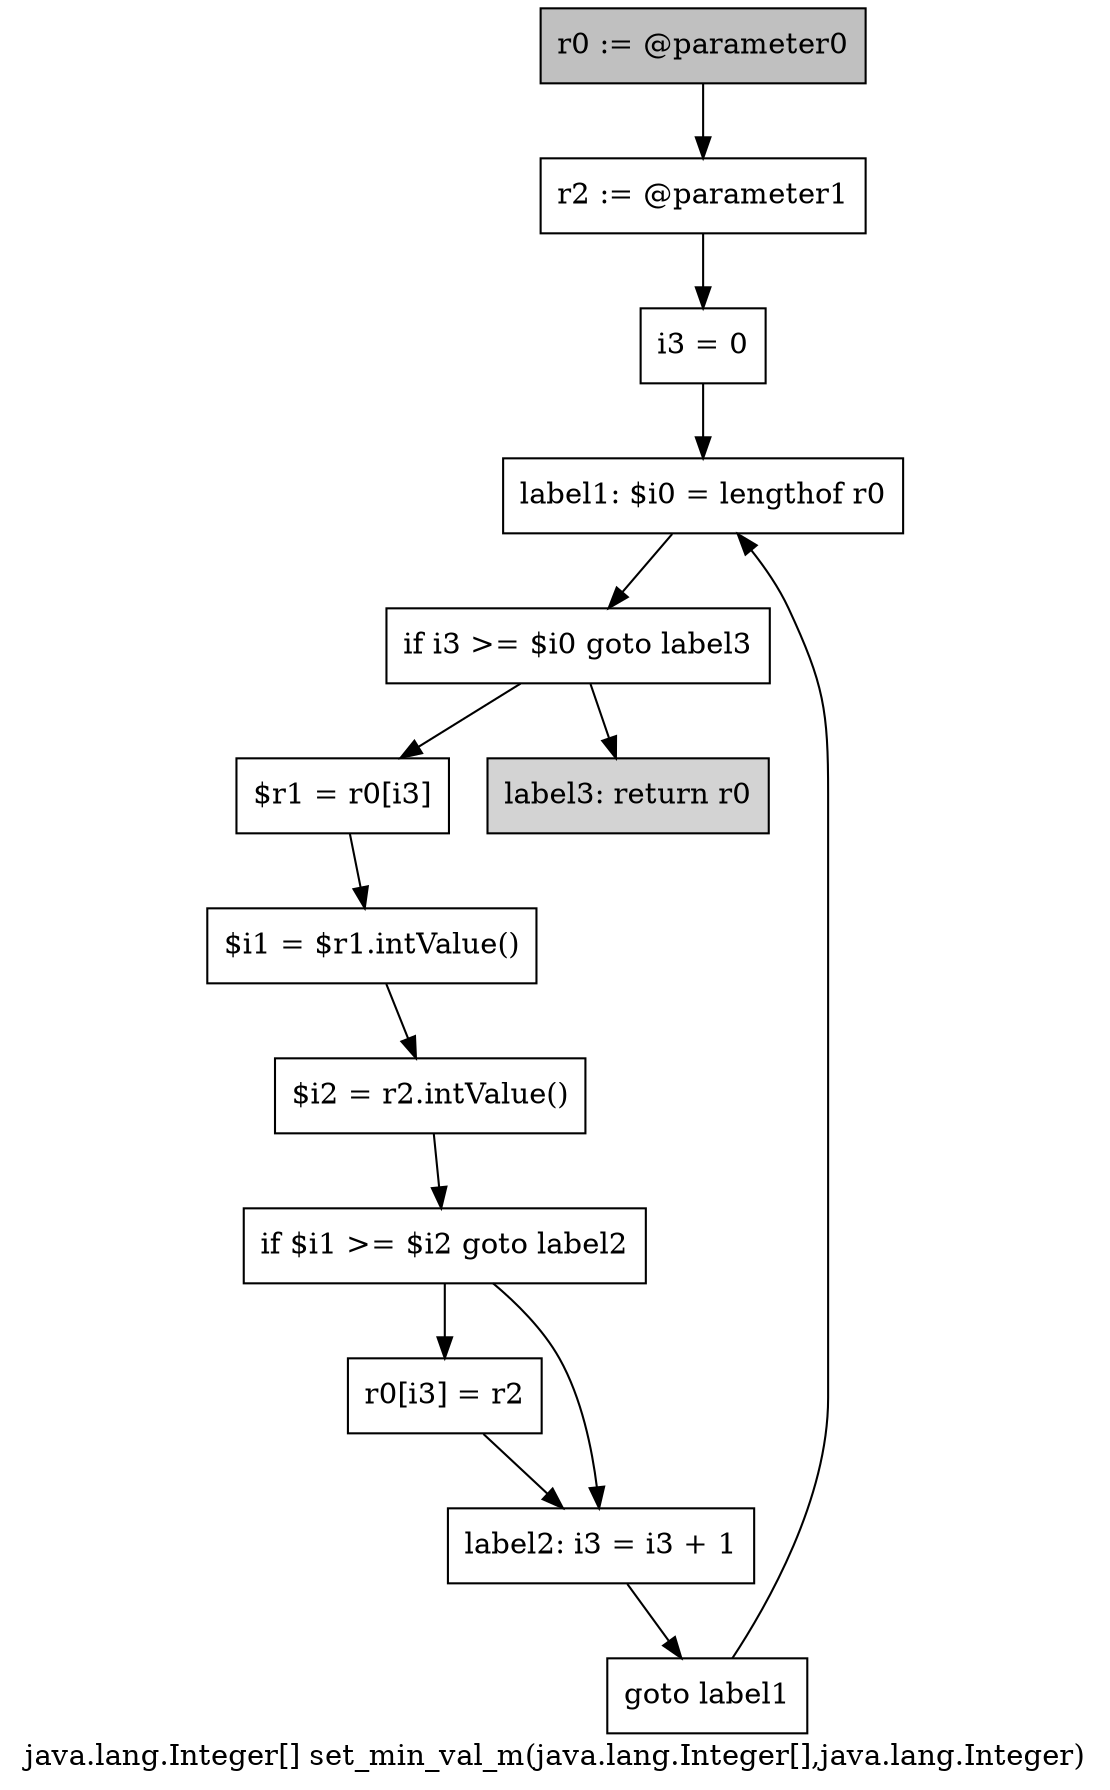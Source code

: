 digraph "java.lang.Integer[] set_min_val_m(java.lang.Integer[],java.lang.Integer)" {
    label="java.lang.Integer[] set_min_val_m(java.lang.Integer[],java.lang.Integer)";
    node [shape=box];
    "0" [style=filled,fillcolor=gray,label="r0 := @parameter0",];
    "1" [label="r2 := @parameter1",];
    "0"->"1";
    "2" [label="i3 = 0",];
    "1"->"2";
    "3" [label="label1: $i0 = lengthof r0",];
    "2"->"3";
    "4" [label="if i3 >= $i0 goto label3",];
    "3"->"4";
    "5" [label="$r1 = r0[i3]",];
    "4"->"5";
    "12" [style=filled,fillcolor=lightgray,label="label3: return r0",];
    "4"->"12";
    "6" [label="$i1 = $r1.intValue()",];
    "5"->"6";
    "7" [label="$i2 = r2.intValue()",];
    "6"->"7";
    "8" [label="if $i1 >= $i2 goto label2",];
    "7"->"8";
    "9" [label="r0[i3] = r2",];
    "8"->"9";
    "10" [label="label2: i3 = i3 + 1",];
    "8"->"10";
    "9"->"10";
    "11" [label="goto label1",];
    "10"->"11";
    "11"->"3";
}
